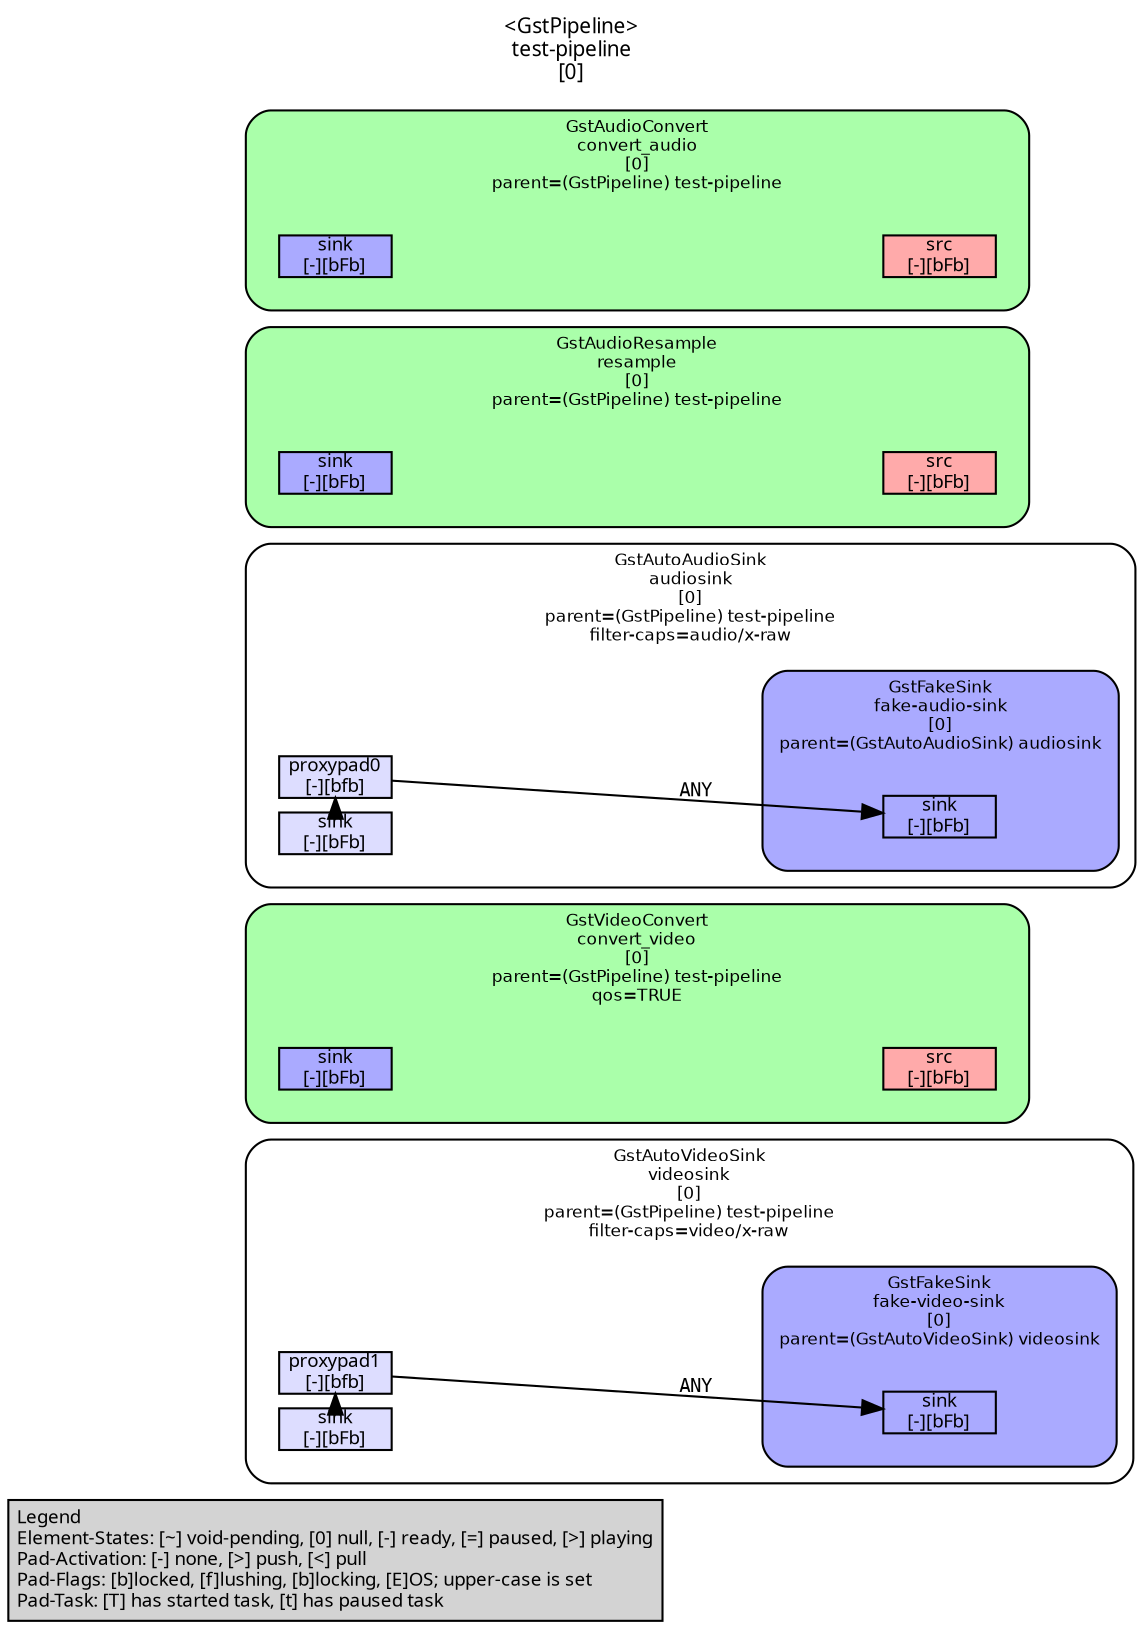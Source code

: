 digraph pipeline {
  rankdir=LR;
  fontname="sans";
  fontsize="10";
  labelloc=t;
  nodesep=.1;
  ranksep=.2;
  label="<GstPipeline>\ntest-pipeline\n[0]";
  node [style="filled,rounded", shape=box, fontsize="9", fontname="sans", margin="0.0,0.0"];
  edge [labelfontsize="6", fontsize="9", fontname="monospace"];
  
  legend [
    pos="0,0!",
    margin="0.05,0.05",
    style="filled",
    label="Legend\lElement-States: [~] void-pending, [0] null, [-] ready, [=] paused, [>] playing\lPad-Activation: [-] none, [>] push, [<] pull\lPad-Flags: [b]locked, [f]lushing, [b]locking, [E]OS; upper-case is set\lPad-Task: [T] has started task, [t] has paused task\l",
  ];
  subgraph cluster_videosink_0x55be8ee6a210 {
    fontname="Bitstream Vera Sans";
    fontsize="8";
    style="filled,rounded";
    color=black;
    label="GstAutoVideoSink\nvideosink\n[0]\nparent=(GstPipeline) test-pipeline\nfilter-caps=video/x-raw";
    subgraph cluster_videosink_0x55be8ee6a210_sink {
      label="";
      style="invis";
      _proxypad1_0x55be8ee5e550 [color=black, fillcolor="#ddddff", label="proxypad1\n[-][bfb]", height="0.2", style="filled,solid"];
    videosink_0x55be8ee6a210_sink_0x55be8ee6c300 -> _proxypad1_0x55be8ee5e550 [style=dashed, minlen=0]
      videosink_0x55be8ee6a210_sink_0x55be8ee6c300 [color=black, fillcolor="#ddddff", label="sink\n[-][bFb]", height="0.2", style="filled,solid"];
    }

    fillcolor="#ffffff";
    subgraph cluster_fake_video_sink_0x55be8ee73830 {
      fontname="Bitstream Vera Sans";
      fontsize="8";
      style="filled,rounded";
      color=black;
      label="GstFakeSink\nfake-video-sink\n[0]\nparent=(GstAutoVideoSink) videosink";
      subgraph cluster_fake_video_sink_0x55be8ee73830_sink {
        label="";
        style="invis";
        fake_video_sink_0x55be8ee73830_sink_0x55be8ee62c20 [color=black, fillcolor="#aaaaff", label="sink\n[-][bFb]", height="0.2", style="filled,solid"];
      }

      fillcolor="#aaaaff";
    }

    _proxypad1_0x55be8ee5e550 -> fake_video_sink_0x55be8ee73830_sink_0x55be8ee62c20 [label="ANY"]
  }

  subgraph cluster_convert_video_0x55be8ee7e8d0 {
    fontname="Bitstream Vera Sans";
    fontsize="8";
    style="filled,rounded";
    color=black;
    label="GstVideoConvert\nconvert_video\n[0]\nparent=(GstPipeline) test-pipeline\nqos=TRUE";
    subgraph cluster_convert_video_0x55be8ee7e8d0_sink {
      label="";
      style="invis";
      convert_video_0x55be8ee7e8d0_sink_0x55be8ee62e70 [color=black, fillcolor="#aaaaff", label="sink\n[-][bFb]", height="0.2", style="filled,solid"];
    }

    subgraph cluster_convert_video_0x55be8ee7e8d0_src {
      label="";
      style="invis";
      convert_video_0x55be8ee7e8d0_src_0x55be8ee630c0 [color=black, fillcolor="#ffaaaa", label="src\n[-][bFb]", height="0.2", style="filled,solid"];
    }

    convert_video_0x55be8ee7e8d0_sink_0x55be8ee62e70 -> convert_video_0x55be8ee7e8d0_src_0x55be8ee630c0 [style="invis"];
    fillcolor="#aaffaa";
  }

  subgraph cluster_audiosink_0x55be8ee6a020 {
    fontname="Bitstream Vera Sans";
    fontsize="8";
    style="filled,rounded";
    color=black;
    label="GstAutoAudioSink\naudiosink\n[0]\nparent=(GstPipeline) test-pipeline\nfilter-caps=audio/x-raw";
    subgraph cluster_audiosink_0x55be8ee6a020_sink {
      label="";
      style="invis";
      _proxypad0_0x55be8ee5e2f0 [color=black, fillcolor="#ddddff", label="proxypad0\n[-][bfb]", height="0.2", style="filled,solid"];
    audiosink_0x55be8ee6a020_sink_0x55be8ee6c080 -> _proxypad0_0x55be8ee5e2f0 [style=dashed, minlen=0]
      audiosink_0x55be8ee6a020_sink_0x55be8ee6c080 [color=black, fillcolor="#ddddff", label="sink\n[-][bFb]", height="0.2", style="filled,solid"];
    }

    fillcolor="#ffffff";
    subgraph cluster_fake_audio_sink_0x55be8ee72dd0 {
      fontname="Bitstream Vera Sans";
      fontsize="8";
      style="filled,rounded";
      color=black;
      label="GstFakeSink\nfake-audio-sink\n[0]\nparent=(GstAutoAudioSink) audiosink";
      subgraph cluster_fake_audio_sink_0x55be8ee72dd0_sink {
        label="";
        style="invis";
        fake_audio_sink_0x55be8ee72dd0_sink_0x55be8ee629d0 [color=black, fillcolor="#aaaaff", label="sink\n[-][bFb]", height="0.2", style="filled,solid"];
      }

      fillcolor="#aaaaff";
    }

    _proxypad0_0x55be8ee5e2f0 -> fake_audio_sink_0x55be8ee72dd0_sink_0x55be8ee629d0 [label="ANY"]
  }

  subgraph cluster_resample_0x55be8ee673a0 {
    fontname="Bitstream Vera Sans";
    fontsize="8";
    style="filled,rounded";
    color=black;
    label="GstAudioResample\nresample\n[0]\nparent=(GstPipeline) test-pipeline";
    subgraph cluster_resample_0x55be8ee673a0_sink {
      label="";
      style="invis";
      resample_0x55be8ee673a0_sink_0x55be8ee62530 [color=black, fillcolor="#aaaaff", label="sink\n[-][bFb]", height="0.2", style="filled,solid"];
    }

    subgraph cluster_resample_0x55be8ee673a0_src {
      label="";
      style="invis";
      resample_0x55be8ee673a0_src_0x55be8ee62780 [color=black, fillcolor="#ffaaaa", label="src\n[-][bFb]", height="0.2", style="filled,solid"];
    }

    resample_0x55be8ee673a0_sink_0x55be8ee62530 -> resample_0x55be8ee673a0_src_0x55be8ee62780 [style="invis"];
    fillcolor="#aaffaa";
  }

  subgraph cluster_convert_audio_0x55be8ee61a80 {
    fontname="Bitstream Vera Sans";
    fontsize="8";
    style="filled,rounded";
    color=black;
    label="GstAudioConvert\nconvert_audio\n[0]\nparent=(GstPipeline) test-pipeline";
    subgraph cluster_convert_audio_0x55be8ee61a80_sink {
      label="";
      style="invis";
      convert_audio_0x55be8ee61a80_sink_0x55be8ee62090 [color=black, fillcolor="#aaaaff", label="sink\n[-][bFb]", height="0.2", style="filled,solid"];
    }

    subgraph cluster_convert_audio_0x55be8ee61a80_src {
      label="";
      style="invis";
      convert_audio_0x55be8ee61a80_src_0x55be8ee622e0 [color=black, fillcolor="#ffaaaa", label="src\n[-][bFb]", height="0.2", style="filled,solid"];
    }

    convert_audio_0x55be8ee61a80_sink_0x55be8ee62090 -> convert_audio_0x55be8ee61a80_src_0x55be8ee622e0 [style="invis"];
    fillcolor="#aaffaa";
  }

  subgraph cluster_source_0x55be8ee5e060 {
    fontname="Bitstream Vera Sans";
    fontsize="8";
    style="filled,rounded";
    color=black;
    label="GstURIDecodeBin\nsource\n[0]\nparent=(GstPipeline) test-pipeline\ncaps=video/x-raw(ANY); audio/x-raw(ANY); text/x-raw(ANY); subpicture/x-dvd; subpictur…";
    fillcolor="#ffffff";
  }

}
